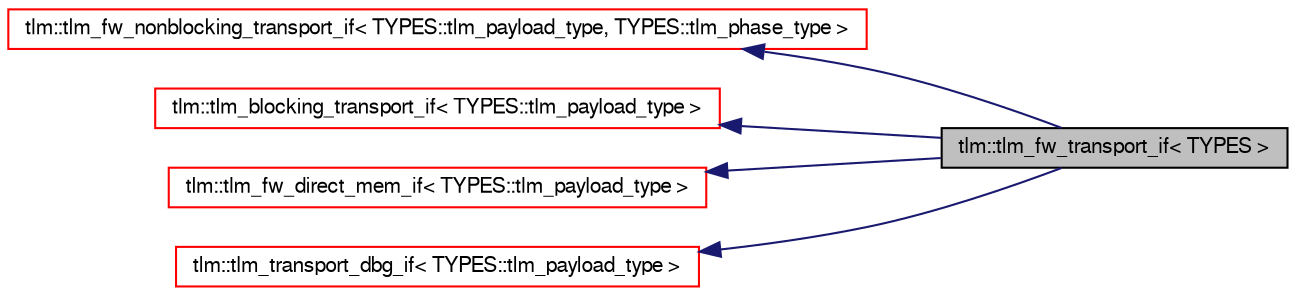 digraph G
{
  edge [fontname="FreeSans",fontsize="10",labelfontname="FreeSans",labelfontsize="10"];
  node [fontname="FreeSans",fontsize="10",shape=record];
  rankdir=LR;
  Node1 [label="tlm::tlm_fw_transport_if\< TYPES \>",height=0.2,width=0.4,color="black", fillcolor="grey75", style="filled" fontcolor="black"];
  Node2 -> Node1 [dir=back,color="midnightblue",fontsize="10",style="solid",fontname="FreeSans"];
  Node2 [label="tlm::tlm_fw_nonblocking_transport_if\< TYPES::tlm_payload_type, TYPES::tlm_phase_type \>",height=0.2,width=0.4,color="red", fillcolor="white", style="filled",URL="$a00087.html"];
  Node3 -> Node1 [dir=back,color="midnightblue",fontsize="10",style="solid",fontname="FreeSans"];
  Node3 [label="tlm::tlm_blocking_transport_if\< TYPES::tlm_payload_type \>",height=0.2,width=0.4,color="red", fillcolor="white", style="filled",URL="$a00068.html"];
  Node4 -> Node1 [dir=back,color="midnightblue",fontsize="10",style="solid",fontname="FreeSans"];
  Node4 [label="tlm::tlm_fw_direct_mem_if\< TYPES::tlm_payload_type \>",height=0.2,width=0.4,color="red", fillcolor="white", style="filled",URL="$a00086.html"];
  Node5 -> Node1 [dir=back,color="midnightblue",fontsize="10",style="solid",fontname="FreeSans"];
  Node5 [label="tlm::tlm_transport_dbg_if\< TYPES::tlm_payload_type \>",height=0.2,width=0.4,color="red", fillcolor="white", style="filled",URL="$a00118.html"];
}
